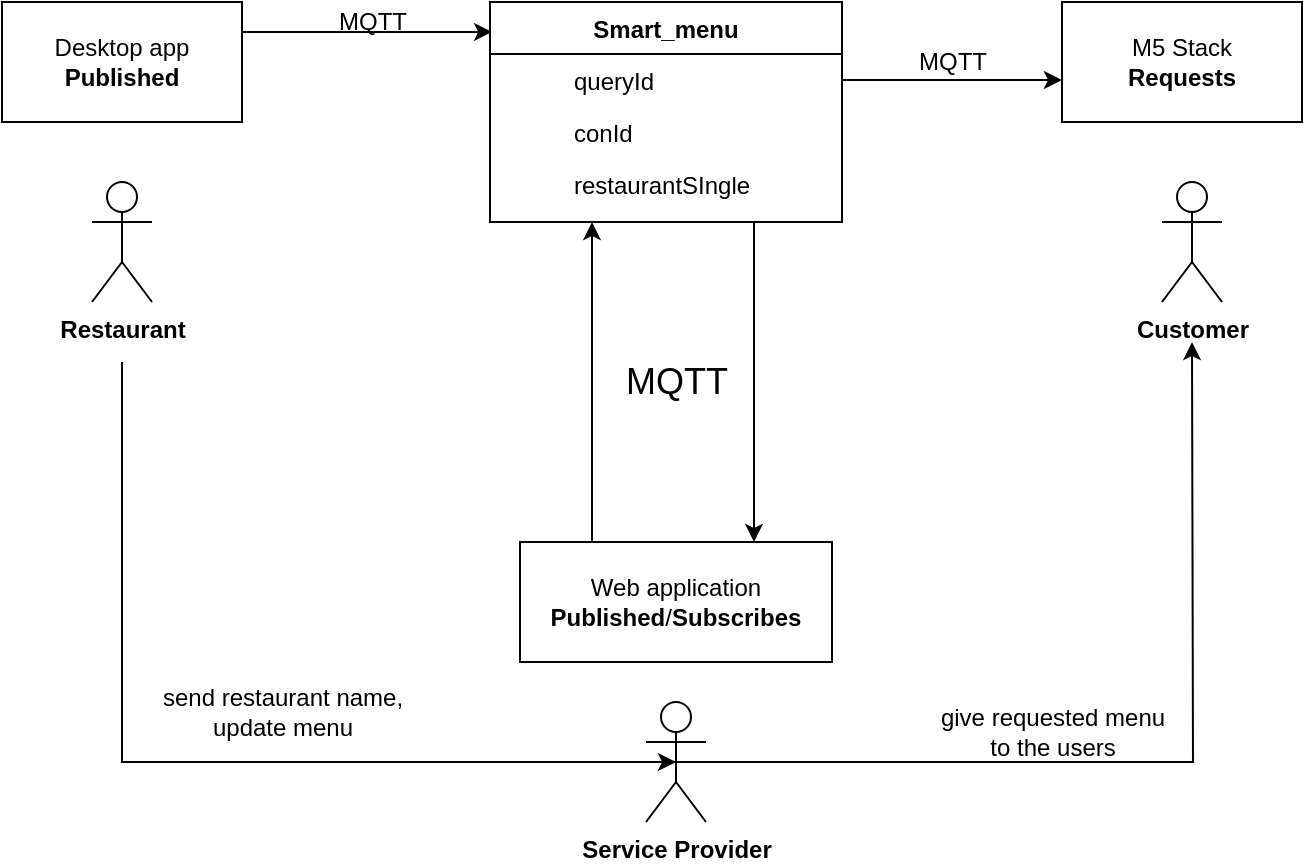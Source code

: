 <mxfile version="12.9.3" type="device"><diagram id="KAjU6YRW5r6DWBUi3eQG" name="Page-1"><mxGraphModel dx="1186" dy="662" grid="1" gridSize="10" guides="1" tooltips="1" connect="1" arrows="1" fold="1" page="1" pageScale="1" pageWidth="827" pageHeight="1169" math="0" shadow="0"><root><mxCell id="0"/><mxCell id="1" parent="0"/><mxCell id="ZmlRxDcmsPhFRbqwAsqT-62" style="edgeStyle=orthogonalEdgeStyle;rounded=0;orthogonalLoop=1;jettySize=auto;html=1;exitX=1;exitY=0.25;exitDx=0;exitDy=0;entryX=0.006;entryY=0.136;entryDx=0;entryDy=0;entryPerimeter=0;" edge="1" parent="1" source="ZmlRxDcmsPhFRbqwAsqT-33" target="ZmlRxDcmsPhFRbqwAsqT-1"><mxGeometry relative="1" as="geometry"/></mxCell><mxCell id="ZmlRxDcmsPhFRbqwAsqT-33" value="Desktop app&lt;br&gt;&lt;b&gt;Published&lt;/b&gt;" style="rounded=0;whiteSpace=wrap;html=1;" vertex="1" parent="1"><mxGeometry x="110" y="160" width="120" height="60" as="geometry"/></mxCell><mxCell id="ZmlRxDcmsPhFRbqwAsqT-34" value="M5 Stack&lt;br&gt;&lt;b&gt;Requests&lt;/b&gt;" style="rounded=0;whiteSpace=wrap;html=1;" vertex="1" parent="1"><mxGeometry x="640" y="160" width="120" height="60" as="geometry"/></mxCell><mxCell id="ZmlRxDcmsPhFRbqwAsqT-42" style="edgeStyle=orthogonalEdgeStyle;rounded=0;orthogonalLoop=1;jettySize=auto;html=1;exitX=0.25;exitY=0;exitDx=0;exitDy=0;" edge="1" parent="1" source="ZmlRxDcmsPhFRbqwAsqT-35"><mxGeometry relative="1" as="geometry"><mxPoint x="405" y="270" as="targetPoint"/><Array as="points"><mxPoint x="405" y="430"/></Array></mxGeometry></mxCell><mxCell id="ZmlRxDcmsPhFRbqwAsqT-35" value="Web application&lt;br&gt;&lt;b&gt;Published&lt;/b&gt;/&lt;b&gt;Subscribes&lt;/b&gt;" style="rounded=0;whiteSpace=wrap;html=1;" vertex="1" parent="1"><mxGeometry x="369" y="430" width="156" height="60" as="geometry"/></mxCell><mxCell id="ZmlRxDcmsPhFRbqwAsqT-43" style="edgeStyle=orthogonalEdgeStyle;rounded=0;orthogonalLoop=1;jettySize=auto;html=1;exitX=0.75;exitY=1;exitDx=0;exitDy=0;entryX=0.75;entryY=0;entryDx=0;entryDy=0;" edge="1" parent="1" source="ZmlRxDcmsPhFRbqwAsqT-1" target="ZmlRxDcmsPhFRbqwAsqT-35"><mxGeometry relative="1" as="geometry"><Array as="points"><mxPoint x="486" y="290"/></Array></mxGeometry></mxCell><mxCell id="ZmlRxDcmsPhFRbqwAsqT-1" value="Smart_menu" style="swimlane;fontStyle=1;childLayout=stackLayout;horizontal=1;startSize=26;horizontalStack=0;resizeParent=1;resizeLast=0;collapsible=1;marginBottom=0;rounded=0;shadow=0;strokeWidth=1;strokeColor=#000000;" vertex="1" parent="1"><mxGeometry x="354" y="160" width="176" height="110" as="geometry"><mxRectangle x="260" y="80" width="160" height="26" as="alternateBounds"/></mxGeometry></mxCell><mxCell id="ZmlRxDcmsPhFRbqwAsqT-2" value="queryId" style="shape=partialRectangle;top=0;left=0;right=0;bottom=1;align=left;verticalAlign=top;fillColor=none;spacingLeft=40;spacingRight=4;overflow=hidden;rotatable=0;points=[[0,0.5],[1,0.5]];portConstraint=eastwest;dropTarget=0;rounded=0;shadow=0;strokeWidth=1;fontStyle=0;strokeColor=none;" vertex="1" parent="ZmlRxDcmsPhFRbqwAsqT-1"><mxGeometry y="26" width="176" height="26" as="geometry"/></mxCell><mxCell id="ZmlRxDcmsPhFRbqwAsqT-3" value="" style="shape=partialRectangle;top=0;left=0;bottom=0;fillColor=none;align=left;verticalAlign=top;spacingLeft=4;spacingRight=4;overflow=hidden;rotatable=0;points=[];portConstraint=eastwest;part=1;strokeColor=none;" vertex="1" connectable="0" parent="ZmlRxDcmsPhFRbqwAsqT-2"><mxGeometry width="36" height="26" as="geometry"/></mxCell><mxCell id="ZmlRxDcmsPhFRbqwAsqT-14" value="conId" style="shape=partialRectangle;top=0;left=0;right=0;bottom=1;align=left;verticalAlign=top;fillColor=none;spacingLeft=40;spacingRight=4;overflow=hidden;rotatable=0;points=[[0,0.5],[1,0.5]];portConstraint=eastwest;dropTarget=0;rounded=0;shadow=0;strokeWidth=1;fontStyle=0;strokeColor=none;" vertex="1" parent="ZmlRxDcmsPhFRbqwAsqT-1"><mxGeometry y="52" width="176" height="26" as="geometry"/></mxCell><mxCell id="ZmlRxDcmsPhFRbqwAsqT-15" value="" style="shape=partialRectangle;top=0;left=0;bottom=0;fillColor=none;align=left;verticalAlign=top;spacingLeft=4;spacingRight=4;overflow=hidden;rotatable=0;points=[];portConstraint=eastwest;part=1;strokeColor=none;" vertex="1" connectable="0" parent="ZmlRxDcmsPhFRbqwAsqT-14"><mxGeometry width="36" height="26" as="geometry"/></mxCell><mxCell id="ZmlRxDcmsPhFRbqwAsqT-16" value="restaurantSIngle" style="shape=partialRectangle;top=0;left=0;right=0;bottom=1;align=left;verticalAlign=top;fillColor=none;spacingLeft=40;spacingRight=4;overflow=hidden;rotatable=0;points=[[0,0.5],[1,0.5]];portConstraint=eastwest;dropTarget=0;rounded=0;shadow=0;strokeWidth=1;fontStyle=0;strokeColor=none;" vertex="1" parent="ZmlRxDcmsPhFRbqwAsqT-1"><mxGeometry y="78" width="176" height="26" as="geometry"/></mxCell><mxCell id="ZmlRxDcmsPhFRbqwAsqT-17" value="" style="shape=partialRectangle;top=0;left=0;bottom=0;fillColor=none;align=left;verticalAlign=top;spacingLeft=4;spacingRight=4;overflow=hidden;rotatable=0;points=[];portConstraint=eastwest;part=1;strokeColor=none;" vertex="1" connectable="0" parent="ZmlRxDcmsPhFRbqwAsqT-16"><mxGeometry width="36" height="26" as="geometry"/></mxCell><mxCell id="ZmlRxDcmsPhFRbqwAsqT-37" style="edgeStyle=orthogonalEdgeStyle;rounded=0;orthogonalLoop=1;jettySize=auto;html=1;exitX=1;exitY=0.5;exitDx=0;exitDy=0;" edge="1" parent="1" source="ZmlRxDcmsPhFRbqwAsqT-2"><mxGeometry relative="1" as="geometry"><mxPoint x="640" y="199" as="targetPoint"/></mxGeometry></mxCell><mxCell id="ZmlRxDcmsPhFRbqwAsqT-38" value="MQTT" style="text;html=1;align=center;verticalAlign=middle;resizable=0;points=[];autosize=1;" vertex="1" parent="1"><mxGeometry x="270" y="160" width="50" height="20" as="geometry"/></mxCell><mxCell id="ZmlRxDcmsPhFRbqwAsqT-39" value="MQTT" style="text;html=1;align=center;verticalAlign=middle;resizable=0;points=[];autosize=1;" vertex="1" parent="1"><mxGeometry x="560" y="180" width="50" height="20" as="geometry"/></mxCell><mxCell id="ZmlRxDcmsPhFRbqwAsqT-44" value="&lt;font style=&quot;font-size: 18px&quot;&gt;MQTT&lt;/font&gt;" style="text;html=1;align=center;verticalAlign=middle;resizable=0;points=[];autosize=1;" vertex="1" parent="1"><mxGeometry x="412" y="340" width="70" height="20" as="geometry"/></mxCell><mxCell id="ZmlRxDcmsPhFRbqwAsqT-53" style="edgeStyle=orthogonalEdgeStyle;rounded=0;orthogonalLoop=1;jettySize=auto;html=1;entryX=0.5;entryY=0.5;entryDx=0;entryDy=0;entryPerimeter=0;" edge="1" parent="1" target="ZmlRxDcmsPhFRbqwAsqT-51"><mxGeometry relative="1" as="geometry"><mxPoint x="170" y="610" as="targetPoint"/><mxPoint x="170" y="340" as="sourcePoint"/><Array as="points"><mxPoint x="170" y="540"/></Array></mxGeometry></mxCell><mxCell id="ZmlRxDcmsPhFRbqwAsqT-47" value="&lt;b&gt;Restaurant&lt;/b&gt;" style="shape=umlActor;verticalLabelPosition=bottom;labelBackgroundColor=#ffffff;verticalAlign=top;html=1;outlineConnect=0;" vertex="1" parent="1"><mxGeometry x="155" y="250" width="30" height="60" as="geometry"/></mxCell><mxCell id="ZmlRxDcmsPhFRbqwAsqT-49" value="&lt;b&gt;Customer&lt;/b&gt;" style="shape=umlActor;verticalLabelPosition=bottom;labelBackgroundColor=#ffffff;verticalAlign=top;html=1;outlineConnect=0;" vertex="1" parent="1"><mxGeometry x="690" y="250" width="30" height="60" as="geometry"/></mxCell><mxCell id="ZmlRxDcmsPhFRbqwAsqT-56" style="edgeStyle=orthogonalEdgeStyle;rounded=0;orthogonalLoop=1;jettySize=auto;html=1;exitX=0.5;exitY=0.5;exitDx=0;exitDy=0;exitPerimeter=0;" edge="1" parent="1" source="ZmlRxDcmsPhFRbqwAsqT-51"><mxGeometry relative="1" as="geometry"><mxPoint x="705" y="330" as="targetPoint"/></mxGeometry></mxCell><mxCell id="ZmlRxDcmsPhFRbqwAsqT-51" value="&lt;b&gt;Service Provider&lt;/b&gt;" style="shape=umlActor;verticalLabelPosition=bottom;labelBackgroundColor=#ffffff;verticalAlign=top;html=1;outlineConnect=0;" vertex="1" parent="1"><mxGeometry x="432" y="510" width="30" height="60" as="geometry"/></mxCell><mxCell id="ZmlRxDcmsPhFRbqwAsqT-55" value="send restaurant name,&lt;br&gt;update menu" style="text;html=1;align=center;verticalAlign=middle;resizable=0;points=[];autosize=1;" vertex="1" parent="1"><mxGeometry x="180" y="500" width="140" height="30" as="geometry"/></mxCell><mxCell id="ZmlRxDcmsPhFRbqwAsqT-57" value="give requested menu &lt;br&gt;to the users" style="text;html=1;align=center;verticalAlign=middle;resizable=0;points=[];autosize=1;" vertex="1" parent="1"><mxGeometry x="570" y="510" width="130" height="30" as="geometry"/></mxCell></root></mxGraphModel></diagram></mxfile>